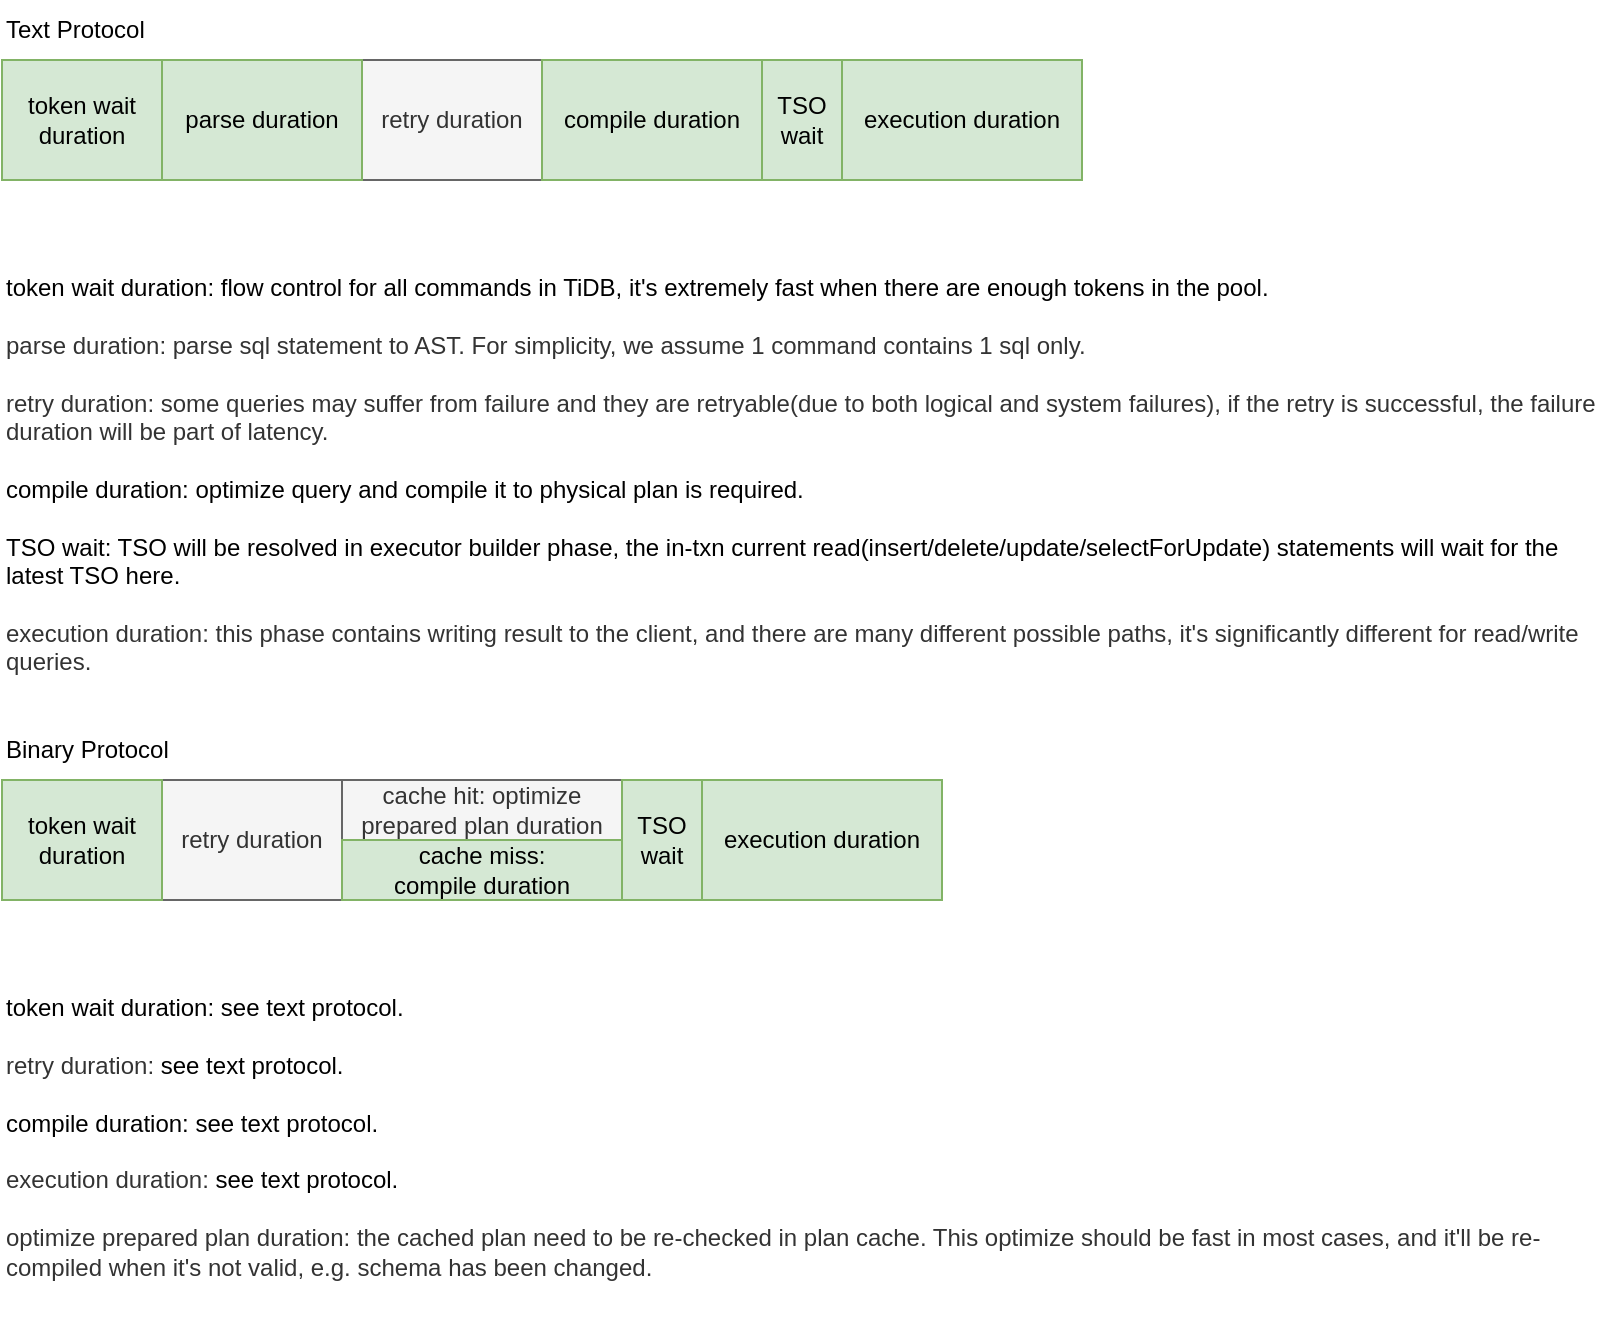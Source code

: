 <mxfile version="18.0.6" type="device"><diagram id="p1n5lddO45rcFXrydaz-" name="Page-1"><mxGraphModel dx="1102" dy="622" grid="1" gridSize="10" guides="1" tooltips="1" connect="1" arrows="1" fold="1" page="1" pageScale="1" pageWidth="850" pageHeight="1100" math="0" shadow="0"><root><mxCell id="0"/><mxCell id="1" parent="0"/><mxCell id="vJQxNj7N7Pv1Qtfs-VE_-2" value="" style="rounded=0;whiteSpace=wrap;html=1;" parent="1" vertex="1"><mxGeometry x="80" y="260" width="540" height="60" as="geometry"/></mxCell><mxCell id="vJQxNj7N7Pv1Qtfs-VE_-3" value="token wait duration" style="rounded=0;whiteSpace=wrap;html=1;fillColor=#d5e8d4;strokeColor=#82b366;" parent="1" vertex="1"><mxGeometry x="80" y="260" width="80" height="60" as="geometry"/></mxCell><mxCell id="vJQxNj7N7Pv1Qtfs-VE_-6" value="&lt;span style=&quot;text-align: center;&quot;&gt;token wait duration: flow control for all commands in TiDB, it's extremely fast when there are enough tokens in the pool.&lt;br&gt;&lt;/span&gt;&lt;span style=&quot;color: rgb(51, 51, 51);&quot;&gt;&lt;br&gt;parse duration: parse sql statement to AST. For simplicity, we assume 1 command contains 1 sql only.&lt;br&gt;&lt;br&gt;retry duration: some queries may suffer from failure and they are retryable(due to both logical and system failures), if the retry is successful, the failure duration will be part of latency.&lt;br&gt;&lt;br&gt;&lt;/span&gt;&lt;span style=&quot;text-align: center;&quot;&gt;compile duration: optimize query and compile it to physical plan is required.&lt;br&gt;&lt;br&gt;TSO wait: TSO will be resolved in executor builder phase, the in-txn current read(insert/delete/update/selectForUpdate) statements will wait for the latest TSO here.&lt;br&gt;&lt;/span&gt;&lt;span style=&quot;color: rgb(51, 51, 51);&quot;&gt;&lt;br&gt;execution duration: this phase contains writing result to the client, and there are many different possible paths, it's significantly different for read/write queries.&lt;br&gt;&lt;/span&gt;" style="text;html=1;strokeColor=none;fillColor=none;align=left;verticalAlign=top;whiteSpace=wrap;rounded=0;" parent="1" vertex="1"><mxGeometry x="80" y="360" width="800" height="210" as="geometry"/></mxCell><mxCell id="vJQxNj7N7Pv1Qtfs-VE_-7" value="" style="rounded=0;whiteSpace=wrap;html=1;" parent="1" vertex="1"><mxGeometry x="80" y="620" width="470" height="60" as="geometry"/></mxCell><mxCell id="vJQxNj7N7Pv1Qtfs-VE_-11" value="Binary Protocol" style="text;html=1;strokeColor=none;fillColor=none;align=left;verticalAlign=middle;whiteSpace=wrap;rounded=0;" parent="1" vertex="1"><mxGeometry x="80" y="590" width="190" height="30" as="geometry"/></mxCell><mxCell id="vJQxNj7N7Pv1Qtfs-VE_-12" value="Text Protocol" style="text;html=1;strokeColor=none;fillColor=none;align=left;verticalAlign=middle;whiteSpace=wrap;rounded=0;" parent="1" vertex="1"><mxGeometry x="80" y="230" width="190" height="30" as="geometry"/></mxCell><mxCell id="vJQxNj7N7Pv1Qtfs-VE_-14" value="retry duration" style="rounded=0;whiteSpace=wrap;html=1;fillColor=#f5f5f5;fontColor=#333333;strokeColor=#666666;" parent="1" vertex="1"><mxGeometry x="260" y="260" width="90" height="60" as="geometry"/></mxCell><mxCell id="vJQxNj7N7Pv1Qtfs-VE_-4" value="parse duration" style="rounded=0;whiteSpace=wrap;html=1;fillColor=#d5e8d4;strokeColor=#82b366;" parent="1" vertex="1"><mxGeometry x="160" y="260" width="100" height="60" as="geometry"/></mxCell><mxCell id="vJQxNj7N7Pv1Qtfs-VE_-16" value="compile duration" style="rounded=0;whiteSpace=wrap;html=1;fillColor=#d5e8d4;strokeColor=#82b366;" parent="1" vertex="1"><mxGeometry x="350" y="260" width="110" height="60" as="geometry"/></mxCell><UserObject label="execution duration" link="#tidb-execution" id="vJQxNj7N7Pv1Qtfs-VE_-20"><mxCell style="rounded=0;whiteSpace=wrap;html=1;fillColor=#d5e8d4;strokeColor=#82b366;" parent="1" vertex="1"><mxGeometry x="500" y="260" width="120" height="60" as="geometry"/></mxCell></UserObject><mxCell id="vJQxNj7N7Pv1Qtfs-VE_-22" value="retry duration" style="rounded=0;whiteSpace=wrap;html=1;fillColor=#f5f5f5;fontColor=#333333;strokeColor=#666666;" parent="1" vertex="1"><mxGeometry x="160" y="620" width="90" height="60" as="geometry"/></mxCell><mxCell id="vJQxNj7N7Pv1Qtfs-VE_-10" value="token wait duration" style="rounded=0;whiteSpace=wrap;html=1;fillColor=#d5e8d4;strokeColor=#82b366;" parent="1" vertex="1"><mxGeometry x="80" y="620" width="80" height="60" as="geometry"/></mxCell><mxCell id="vJQxNj7N7Pv1Qtfs-VE_-25" value="cache hit: optimize prepared plan duration" style="rounded=0;whiteSpace=wrap;html=1;fillColor=#f5f5f5;fontColor=#333333;strokeColor=#666666;" parent="1" vertex="1"><mxGeometry x="250" y="620" width="140" height="30" as="geometry"/></mxCell><mxCell id="vJQxNj7N7Pv1Qtfs-VE_-24" value="cache miss:&lt;br&gt;compile duration" style="rounded=0;whiteSpace=wrap;html=1;fillColor=#d5e8d4;strokeColor=#82b366;" parent="1" vertex="1"><mxGeometry x="250" y="650" width="140" height="30" as="geometry"/></mxCell><UserObject label="execution duration" link="#tidb-execution" id="vJQxNj7N7Pv1Qtfs-VE_-23"><mxCell style="rounded=0;whiteSpace=wrap;html=1;fillColor=#d5e8d4;strokeColor=#82b366;" parent="1" vertex="1"><mxGeometry x="430" y="620" width="120" height="60" as="geometry"/></mxCell></UserObject><mxCell id="vJQxNj7N7Pv1Qtfs-VE_-26" value="&lt;span style=&quot;text-align: center;&quot;&gt;token wait duration: see text protocol.&lt;/span&gt;&lt;span style=&quot;color: rgb(51, 51, 51);&quot;&gt;&lt;br&gt;&lt;br&gt;retry duration:&amp;nbsp;&lt;/span&gt;&lt;span style=&quot;text-align: center;&quot;&gt;see text protocol.&lt;/span&gt;&lt;span style=&quot;color: rgb(51, 51, 51);&quot;&gt;&lt;br&gt;&lt;br&gt;&lt;/span&gt;&lt;span style=&quot;text-align: center;&quot;&gt;compile duration:&amp;nbsp;&lt;/span&gt;&lt;span style=&quot;text-align: center;&quot;&gt;see text protocol.&lt;/span&gt;&lt;span style=&quot;text-align: center;&quot;&gt;&lt;br&gt;&lt;/span&gt;&lt;span style=&quot;color: rgb(51, 51, 51);&quot;&gt;&lt;br&gt;execution duration:&amp;nbsp;&lt;/span&gt;&lt;span style=&quot;text-align: center;&quot;&gt;see text protocol.&lt;br&gt;&lt;/span&gt;&lt;span style=&quot;color: rgb(51, 51, 51);&quot;&gt;&lt;br&gt;&lt;/span&gt;&lt;span style=&quot;color: rgb(51, 51, 51); text-align: center;&quot;&gt;optimize prepared plan duration: the cached plan need to be re-checked in plan cache. This optimize should be fast in most cases, and it'll be re-compiled when it's not valid, e.g. schema has been changed.&lt;/span&gt;&lt;span style=&quot;color: rgb(51, 51, 51);&quot;&gt;&lt;br&gt;&lt;/span&gt;" style="text;html=1;strokeColor=none;fillColor=none;align=left;verticalAlign=top;whiteSpace=wrap;rounded=0;" parent="1" vertex="1"><mxGeometry x="80" y="720" width="800" height="180" as="geometry"/></mxCell><mxCell id="AyUvj34ifOxJaU32hCWj-1" value="TSO&lt;br&gt;wait" style="rounded=0;whiteSpace=wrap;html=1;fillColor=#d5e8d4;strokeColor=#82b366;" parent="1" vertex="1"><mxGeometry x="460" y="260" width="40" height="60" as="geometry"/></mxCell><mxCell id="AyUvj34ifOxJaU32hCWj-2" value="TSO&lt;br&gt;wait" style="rounded=0;whiteSpace=wrap;html=1;fillColor=#d5e8d4;strokeColor=#82b366;" parent="1" vertex="1"><mxGeometry x="390" y="620" width="40" height="60" as="geometry"/></mxCell></root></mxGraphModel></diagram></mxfile>